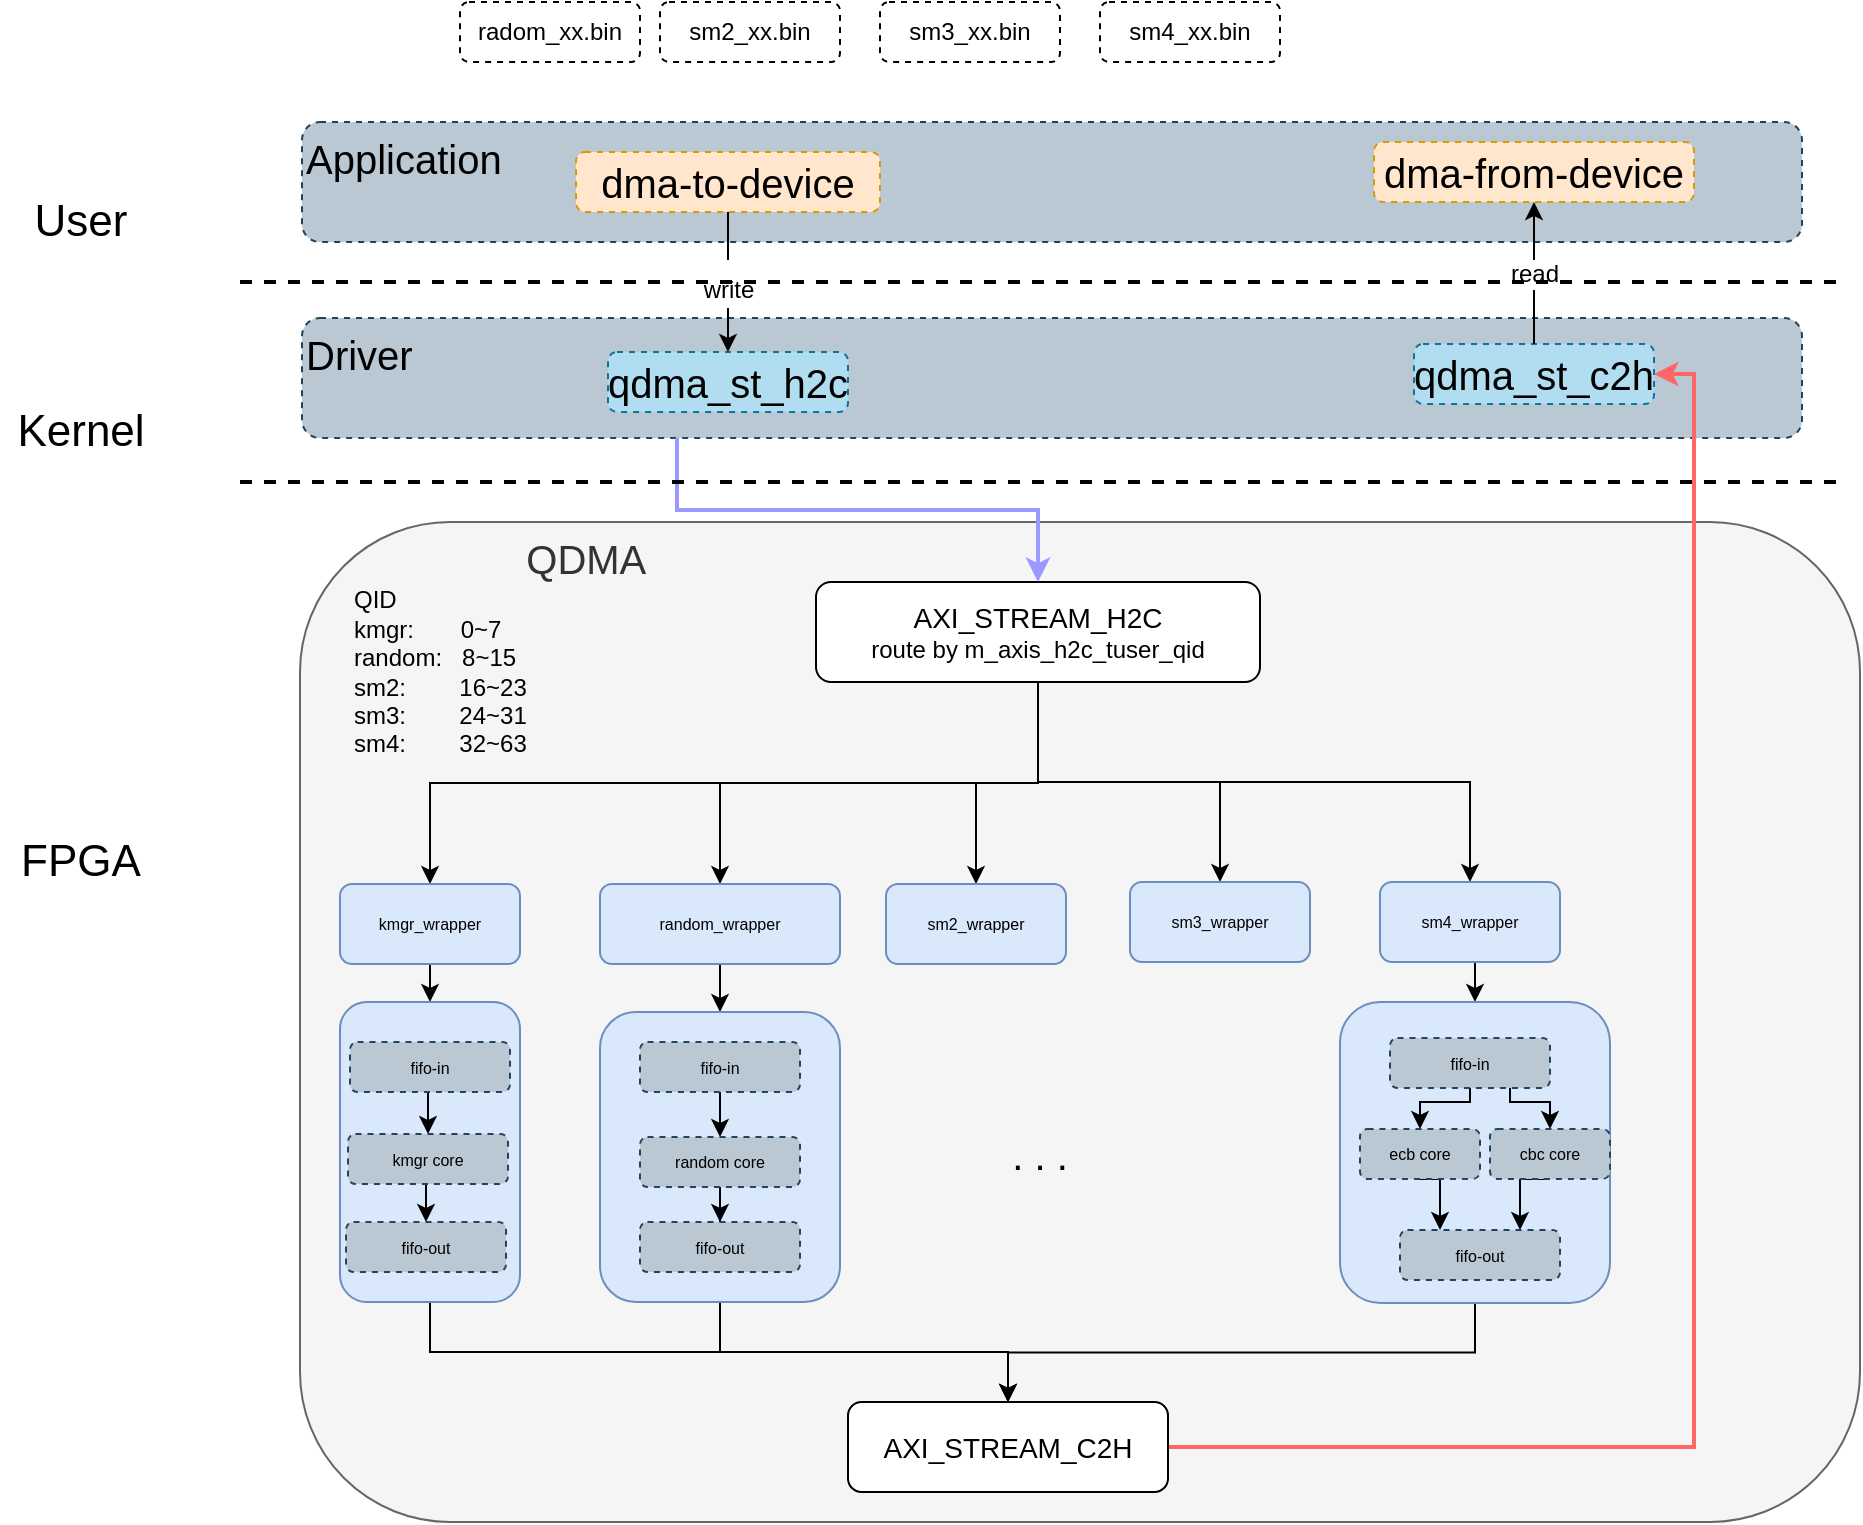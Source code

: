 <mxfile version="20.0.4" type="github"><diagram id="TZNWSdN55FyuS0uB6NYi" name="Page-1"><mxGraphModel dx="2249" dy="762" grid="1" gridSize="10" guides="1" tooltips="1" connect="1" arrows="1" fold="1" page="1" pageScale="1" pageWidth="827" pageHeight="1169" math="0" shadow="0"><root><mxCell id="0"/><mxCell id="1" parent="0"/><mxCell id="2o_kuE2ejJ810MJlhUW1-94" value="Driver" style="rounded=1;whiteSpace=wrap;html=1;dashed=1;labelBackgroundColor=none;fontSize=20;fillColor=#bac8d3;strokeColor=#23445d;align=left;verticalAlign=top;" parent="1" vertex="1"><mxGeometry x="31" y="238" width="750" height="60" as="geometry"/></mxCell><mxCell id="2o_kuE2ejJ810MJlhUW1-4" value="&lt;font style=&quot;font-size: 20px;&quot;&gt;&amp;nbsp; &amp;nbsp; &amp;nbsp; &amp;nbsp; &amp;nbsp; &amp;nbsp; &amp;nbsp; &amp;nbsp; &amp;nbsp; &amp;nbsp; QDMA&lt;/font&gt;" style="rounded=1;whiteSpace=wrap;html=1;verticalAlign=top;align=left;fillColor=#f5f5f5;fontColor=#333333;strokeColor=#666666;" parent="1" vertex="1"><mxGeometry x="30" y="340" width="780" height="500" as="geometry"/></mxCell><mxCell id="2o_kuE2ejJ810MJlhUW1-41" style="edgeStyle=orthogonalEdgeStyle;rounded=0;orthogonalLoop=1;jettySize=auto;html=1;exitX=0.5;exitY=1;exitDx=0;exitDy=0;fontSize=8;fontColor=none;" parent="1" source="2o_kuE2ejJ810MJlhUW1-7" target="2o_kuE2ejJ810MJlhUW1-38" edge="1"><mxGeometry relative="1" as="geometry"/></mxCell><mxCell id="2o_kuE2ejJ810MJlhUW1-42" style="edgeStyle=orthogonalEdgeStyle;rounded=0;orthogonalLoop=1;jettySize=auto;html=1;exitX=0.5;exitY=1;exitDx=0;exitDy=0;entryX=0.5;entryY=0;entryDx=0;entryDy=0;fontSize=8;fontColor=none;" parent="1" source="2o_kuE2ejJ810MJlhUW1-7" target="2o_kuE2ejJ810MJlhUW1-13" edge="1"><mxGeometry relative="1" as="geometry"/></mxCell><mxCell id="2o_kuE2ejJ810MJlhUW1-43" style="edgeStyle=orthogonalEdgeStyle;rounded=0;orthogonalLoop=1;jettySize=auto;html=1;exitX=0.5;exitY=1;exitDx=0;exitDy=0;fontSize=8;fontColor=none;" parent="1" source="2o_kuE2ejJ810MJlhUW1-7" target="2o_kuE2ejJ810MJlhUW1-14" edge="1"><mxGeometry relative="1" as="geometry"/></mxCell><mxCell id="2o_kuE2ejJ810MJlhUW1-44" style="edgeStyle=orthogonalEdgeStyle;rounded=0;orthogonalLoop=1;jettySize=auto;html=1;exitX=0.5;exitY=1;exitDx=0;exitDy=0;fontSize=8;fontColor=none;" parent="1" source="2o_kuE2ejJ810MJlhUW1-7" target="2o_kuE2ejJ810MJlhUW1-15" edge="1"><mxGeometry relative="1" as="geometry"/></mxCell><mxCell id="2o_kuE2ejJ810MJlhUW1-45" style="edgeStyle=orthogonalEdgeStyle;rounded=0;orthogonalLoop=1;jettySize=auto;html=1;exitX=0.5;exitY=1;exitDx=0;exitDy=0;entryX=0.5;entryY=0;entryDx=0;entryDy=0;fontSize=8;fontColor=none;" parent="1" source="2o_kuE2ejJ810MJlhUW1-7" target="2o_kuE2ejJ810MJlhUW1-16" edge="1"><mxGeometry relative="1" as="geometry"/></mxCell><mxCell id="2o_kuE2ejJ810MJlhUW1-7" value="&lt;font style=&quot;font-size: 14px;&quot;&gt;AXI_STREAM_H2C&lt;/font&gt;&lt;br&gt;route by m_axis_h2c_tuser_qid" style="rounded=1;whiteSpace=wrap;html=1;" parent="1" vertex="1"><mxGeometry x="288" y="370" width="222" height="50" as="geometry"/></mxCell><mxCell id="2o_kuE2ejJ810MJlhUW1-67" style="edgeStyle=orthogonalEdgeStyle;rounded=0;orthogonalLoop=1;jettySize=auto;html=1;exitX=0.5;exitY=1;exitDx=0;exitDy=0;entryX=0.5;entryY=0;entryDx=0;entryDy=0;fontSize=20;fontColor=none;" parent="1" source="2o_kuE2ejJ810MJlhUW1-13" target="2o_kuE2ejJ810MJlhUW1-52" edge="1"><mxGeometry relative="1" as="geometry"/></mxCell><mxCell id="2o_kuE2ejJ810MJlhUW1-13" value="random_wrapper" style="rounded=1;whiteSpace=wrap;html=1;fontSize=8;fillColor=#dae8fc;strokeColor=#6c8ebf;" parent="1" vertex="1"><mxGeometry x="180" y="521" width="120" height="40" as="geometry"/></mxCell><mxCell id="2o_kuE2ejJ810MJlhUW1-14" value="sm2_wrapper" style="rounded=1;whiteSpace=wrap;html=1;fontSize=8;fillColor=#dae8fc;strokeColor=#6c8ebf;" parent="1" vertex="1"><mxGeometry x="323" y="521" width="90" height="40" as="geometry"/></mxCell><mxCell id="2o_kuE2ejJ810MJlhUW1-15" value="sm3_wrapper" style="rounded=1;whiteSpace=wrap;html=1;fontSize=8;fillColor=#dae8fc;strokeColor=#6c8ebf;" parent="1" vertex="1"><mxGeometry x="445" y="520" width="90" height="40" as="geometry"/></mxCell><mxCell id="2o_kuE2ejJ810MJlhUW1-68" style="edgeStyle=orthogonalEdgeStyle;rounded=0;orthogonalLoop=1;jettySize=auto;html=1;exitX=0.5;exitY=1;exitDx=0;exitDy=0;entryX=0.5;entryY=0;entryDx=0;entryDy=0;fontSize=20;fontColor=none;" parent="1" source="2o_kuE2ejJ810MJlhUW1-16" target="2o_kuE2ejJ810MJlhUW1-60" edge="1"><mxGeometry relative="1" as="geometry"/></mxCell><mxCell id="2o_kuE2ejJ810MJlhUW1-16" value="sm4_wrapper" style="rounded=1;whiteSpace=wrap;html=1;fontSize=8;fillColor=#dae8fc;strokeColor=#6c8ebf;" parent="1" vertex="1"><mxGeometry x="570" y="520" width="90" height="40" as="geometry"/></mxCell><mxCell id="2o_kuE2ejJ810MJlhUW1-65" style="edgeStyle=orthogonalEdgeStyle;rounded=0;orthogonalLoop=1;jettySize=auto;html=1;exitX=0.5;exitY=1;exitDx=0;exitDy=0;entryX=0.5;entryY=0;entryDx=0;entryDy=0;fontSize=20;fontColor=none;" parent="1" source="2o_kuE2ejJ810MJlhUW1-38" target="2o_kuE2ejJ810MJlhUW1-48" edge="1"><mxGeometry relative="1" as="geometry"/></mxCell><mxCell id="2o_kuE2ejJ810MJlhUW1-38" value="kmgr_wrapper" style="rounded=1;whiteSpace=wrap;html=1;fontSize=8;fillColor=#dae8fc;strokeColor=#6c8ebf;" parent="1" vertex="1"><mxGeometry x="50" y="521" width="90" height="40" as="geometry"/></mxCell><mxCell id="2o_kuE2ejJ810MJlhUW1-46" value="QID&lt;br style=&quot;font-size: 12px;&quot;&gt;kmgr:&amp;nbsp; &amp;nbsp; &amp;nbsp; &amp;nbsp;0~7&lt;br style=&quot;font-size: 12px;&quot;&gt;random:&amp;nbsp; &amp;nbsp;8~15&lt;br style=&quot;font-size: 12px;&quot;&gt;sm2:&amp;nbsp; &amp;nbsp; &amp;nbsp; &amp;nbsp; 16~23&lt;br style=&quot;font-size: 12px;&quot;&gt;sm3:&amp;nbsp; &amp;nbsp; &amp;nbsp; &amp;nbsp; 24~31&lt;br style=&quot;font-size: 12px;&quot;&gt;sm4:&amp;nbsp; &amp;nbsp; &amp;nbsp; &amp;nbsp; 32~63" style="text;html=1;align=left;verticalAlign=middle;resizable=0;points=[];autosize=1;strokeColor=none;fillColor=none;fontSize=12;fontColor=none;" parent="1" vertex="1"><mxGeometry x="55" y="370" width="100" height="90" as="geometry"/></mxCell><mxCell id="2o_kuE2ejJ810MJlhUW1-70" style="edgeStyle=orthogonalEdgeStyle;rounded=0;orthogonalLoop=1;jettySize=auto;html=1;exitX=0.5;exitY=1;exitDx=0;exitDy=0;fontSize=20;fontColor=none;" parent="1" source="2o_kuE2ejJ810MJlhUW1-48" target="2o_kuE2ejJ810MJlhUW1-69" edge="1"><mxGeometry relative="1" as="geometry"/></mxCell><mxCell id="2o_kuE2ejJ810MJlhUW1-48" value="" style="rounded=1;whiteSpace=wrap;html=1;fontSize=8;fillColor=#dae8fc;strokeColor=#6c8ebf;" parent="1" vertex="1"><mxGeometry x="50" y="580" width="90" height="150" as="geometry"/></mxCell><mxCell id="2o_kuE2ejJ810MJlhUW1-80" style="edgeStyle=orthogonalEdgeStyle;rounded=0;orthogonalLoop=1;jettySize=auto;html=1;exitX=0.5;exitY=1;exitDx=0;exitDy=0;entryX=0.5;entryY=0;entryDx=0;entryDy=0;fontSize=14;fontColor=none;" parent="1" source="2o_kuE2ejJ810MJlhUW1-49" target="2o_kuE2ejJ810MJlhUW1-50" edge="1"><mxGeometry relative="1" as="geometry"/></mxCell><mxCell id="2o_kuE2ejJ810MJlhUW1-49" value="fifo-in" style="rounded=1;whiteSpace=wrap;html=1;dashed=1;labelBackgroundColor=none;fontSize=8;fillColor=#bac8d3;strokeColor=#23445d;" parent="1" vertex="1"><mxGeometry x="55" y="600" width="80" height="25" as="geometry"/></mxCell><mxCell id="2o_kuE2ejJ810MJlhUW1-81" style="edgeStyle=orthogonalEdgeStyle;rounded=0;orthogonalLoop=1;jettySize=auto;html=1;exitX=0.5;exitY=1;exitDx=0;exitDy=0;entryX=0.5;entryY=0;entryDx=0;entryDy=0;fontSize=14;fontColor=none;" parent="1" source="2o_kuE2ejJ810MJlhUW1-50" target="2o_kuE2ejJ810MJlhUW1-51" edge="1"><mxGeometry relative="1" as="geometry"/></mxCell><mxCell id="2o_kuE2ejJ810MJlhUW1-50" value="kmgr core" style="rounded=1;whiteSpace=wrap;html=1;dashed=1;labelBackgroundColor=none;fontSize=8;fillColor=#bac8d3;strokeColor=#23445d;" parent="1" vertex="1"><mxGeometry x="54" y="646" width="80" height="25" as="geometry"/></mxCell><mxCell id="2o_kuE2ejJ810MJlhUW1-51" value="fifo-out" style="rounded=1;whiteSpace=wrap;html=1;dashed=1;labelBackgroundColor=none;fontSize=8;fillColor=#bac8d3;strokeColor=#23445d;" parent="1" vertex="1"><mxGeometry x="53" y="690" width="80" height="25" as="geometry"/></mxCell><mxCell id="2o_kuE2ejJ810MJlhUW1-72" style="edgeStyle=orthogonalEdgeStyle;rounded=0;orthogonalLoop=1;jettySize=auto;html=1;exitX=0.5;exitY=1;exitDx=0;exitDy=0;entryX=0.5;entryY=0;entryDx=0;entryDy=0;fontSize=20;fontColor=none;" parent="1" source="2o_kuE2ejJ810MJlhUW1-52" target="2o_kuE2ejJ810MJlhUW1-69" edge="1"><mxGeometry relative="1" as="geometry"/></mxCell><mxCell id="2o_kuE2ejJ810MJlhUW1-52" value="" style="rounded=1;whiteSpace=wrap;html=1;fontSize=8;fillColor=#dae8fc;strokeColor=#6c8ebf;" parent="1" vertex="1"><mxGeometry x="180" y="585" width="120" height="145" as="geometry"/></mxCell><mxCell id="2o_kuE2ejJ810MJlhUW1-82" style="edgeStyle=orthogonalEdgeStyle;rounded=0;orthogonalLoop=1;jettySize=auto;html=1;exitX=0.5;exitY=1;exitDx=0;exitDy=0;entryX=0.5;entryY=0;entryDx=0;entryDy=0;fontSize=14;fontColor=none;" parent="1" source="2o_kuE2ejJ810MJlhUW1-53" target="2o_kuE2ejJ810MJlhUW1-54" edge="1"><mxGeometry relative="1" as="geometry"/></mxCell><mxCell id="2o_kuE2ejJ810MJlhUW1-53" value="fifo-in" style="rounded=1;whiteSpace=wrap;html=1;dashed=1;labelBackgroundColor=none;fontSize=8;fillColor=#bac8d3;strokeColor=#23445d;" parent="1" vertex="1"><mxGeometry x="200" y="600" width="80" height="25" as="geometry"/></mxCell><mxCell id="2o_kuE2ejJ810MJlhUW1-83" value="" style="edgeStyle=orthogonalEdgeStyle;rounded=0;orthogonalLoop=1;jettySize=auto;html=1;fontSize=14;fontColor=none;" parent="1" source="2o_kuE2ejJ810MJlhUW1-54" target="2o_kuE2ejJ810MJlhUW1-55" edge="1"><mxGeometry relative="1" as="geometry"/></mxCell><mxCell id="2o_kuE2ejJ810MJlhUW1-54" value="random core" style="rounded=1;whiteSpace=wrap;html=1;dashed=1;labelBackgroundColor=none;fontSize=8;fillColor=#bac8d3;strokeColor=#23445d;" parent="1" vertex="1"><mxGeometry x="200" y="647.5" width="80" height="25" as="geometry"/></mxCell><mxCell id="2o_kuE2ejJ810MJlhUW1-55" value="fifo-out" style="rounded=1;whiteSpace=wrap;html=1;dashed=1;labelBackgroundColor=none;fontSize=8;fillColor=#bac8d3;strokeColor=#23445d;" parent="1" vertex="1"><mxGeometry x="200" y="690" width="80" height="25" as="geometry"/></mxCell><mxCell id="2o_kuE2ejJ810MJlhUW1-58" value=". . ." style="text;html=1;strokeColor=none;fillColor=none;align=center;verticalAlign=middle;whiteSpace=wrap;rounded=0;dashed=1;labelBackgroundColor=none;fontSize=20;fontColor=none;" parent="1" vertex="1"><mxGeometry x="370" y="641" width="60" height="30" as="geometry"/></mxCell><mxCell id="2o_kuE2ejJ810MJlhUW1-74" style="edgeStyle=orthogonalEdgeStyle;rounded=0;orthogonalLoop=1;jettySize=auto;html=1;exitX=0.5;exitY=1;exitDx=0;exitDy=0;entryX=0.5;entryY=0;entryDx=0;entryDy=0;fontSize=20;fontColor=none;" parent="1" source="2o_kuE2ejJ810MJlhUW1-60" target="2o_kuE2ejJ810MJlhUW1-69" edge="1"><mxGeometry relative="1" as="geometry"/></mxCell><mxCell id="2o_kuE2ejJ810MJlhUW1-60" value="" style="rounded=1;whiteSpace=wrap;html=1;fontSize=8;fillColor=#dae8fc;strokeColor=#6c8ebf;" parent="1" vertex="1"><mxGeometry x="550" y="580" width="135" height="150.5" as="geometry"/></mxCell><mxCell id="2o_kuE2ejJ810MJlhUW1-84" style="edgeStyle=orthogonalEdgeStyle;rounded=0;orthogonalLoop=1;jettySize=auto;html=1;exitX=0.5;exitY=1;exitDx=0;exitDy=0;entryX=0.5;entryY=0;entryDx=0;entryDy=0;fontSize=14;fontColor=none;" parent="1" source="2o_kuE2ejJ810MJlhUW1-61" target="2o_kuE2ejJ810MJlhUW1-62" edge="1"><mxGeometry relative="1" as="geometry"><Array as="points"><mxPoint x="615" y="630"/><mxPoint x="590" y="630"/></Array></mxGeometry></mxCell><mxCell id="2o_kuE2ejJ810MJlhUW1-86" style="edgeStyle=orthogonalEdgeStyle;rounded=0;orthogonalLoop=1;jettySize=auto;html=1;exitX=0.75;exitY=1;exitDx=0;exitDy=0;entryX=0.5;entryY=0;entryDx=0;entryDy=0;fontSize=14;fontColor=none;" parent="1" source="2o_kuE2ejJ810MJlhUW1-61" target="2o_kuE2ejJ810MJlhUW1-63" edge="1"><mxGeometry relative="1" as="geometry"><Array as="points"><mxPoint x="635" y="630"/><mxPoint x="655" y="630"/></Array></mxGeometry></mxCell><mxCell id="2o_kuE2ejJ810MJlhUW1-61" value="fifo-in" style="rounded=1;whiteSpace=wrap;html=1;dashed=1;labelBackgroundColor=none;fontSize=8;fillColor=#bac8d3;strokeColor=#23445d;" parent="1" vertex="1"><mxGeometry x="575" y="598" width="80" height="25" as="geometry"/></mxCell><mxCell id="2o_kuE2ejJ810MJlhUW1-87" style="edgeStyle=orthogonalEdgeStyle;rounded=0;orthogonalLoop=1;jettySize=auto;html=1;exitX=0.5;exitY=1;exitDx=0;exitDy=0;entryX=0.25;entryY=0;entryDx=0;entryDy=0;fontSize=14;fontColor=none;" parent="1" source="2o_kuE2ejJ810MJlhUW1-62" target="2o_kuE2ejJ810MJlhUW1-64" edge="1"><mxGeometry relative="1" as="geometry"><Array as="points"><mxPoint x="600" y="669"/></Array></mxGeometry></mxCell><mxCell id="2o_kuE2ejJ810MJlhUW1-62" value="ecb core" style="rounded=1;whiteSpace=wrap;html=1;dashed=1;labelBackgroundColor=none;fontSize=8;fillColor=#bac8d3;strokeColor=#23445d;" parent="1" vertex="1"><mxGeometry x="560" y="643.5" width="60" height="25" as="geometry"/></mxCell><mxCell id="2o_kuE2ejJ810MJlhUW1-88" style="edgeStyle=orthogonalEdgeStyle;rounded=0;orthogonalLoop=1;jettySize=auto;html=1;exitX=0.5;exitY=1;exitDx=0;exitDy=0;entryX=0.75;entryY=0;entryDx=0;entryDy=0;fontSize=14;fontColor=none;" parent="1" source="2o_kuE2ejJ810MJlhUW1-63" target="2o_kuE2ejJ810MJlhUW1-64" edge="1"><mxGeometry relative="1" as="geometry"/></mxCell><mxCell id="2o_kuE2ejJ810MJlhUW1-63" value="cbc core" style="rounded=1;whiteSpace=wrap;html=1;dashed=1;labelBackgroundColor=none;fontSize=8;fillColor=#bac8d3;strokeColor=#23445d;" parent="1" vertex="1"><mxGeometry x="625" y="643.5" width="60" height="25" as="geometry"/></mxCell><mxCell id="2o_kuE2ejJ810MJlhUW1-64" value="fifo-out" style="rounded=1;whiteSpace=wrap;html=1;dashed=1;labelBackgroundColor=none;fontSize=8;fillColor=#bac8d3;strokeColor=#23445d;" parent="1" vertex="1"><mxGeometry x="580" y="694" width="80" height="25" as="geometry"/></mxCell><mxCell id="2o_kuE2ejJ810MJlhUW1-99" style="edgeStyle=orthogonalEdgeStyle;rounded=0;orthogonalLoop=1;jettySize=auto;html=1;exitX=1;exitY=0.5;exitDx=0;exitDy=0;entryX=1;entryY=0.5;entryDx=0;entryDy=0;fontSize=20;fontColor=none;strokeColor=#FF6666;strokeWidth=2;" parent="1" source="2o_kuE2ejJ810MJlhUW1-69" target="2o_kuE2ejJ810MJlhUW1-93" edge="1"><mxGeometry relative="1" as="geometry"/></mxCell><mxCell id="2o_kuE2ejJ810MJlhUW1-69" value="AXI_STREAM_C2H" style="rounded=1;whiteSpace=wrap;html=1;fontSize=14;" parent="1" vertex="1"><mxGeometry x="304" y="780" width="160" height="45" as="geometry"/></mxCell><mxCell id="2o_kuE2ejJ810MJlhUW1-92" value="qdma_st_h2c" style="rounded=1;whiteSpace=wrap;html=1;dashed=1;labelBackgroundColor=none;fontSize=20;fillColor=#b1ddf0;strokeColor=#10739e;" parent="1" vertex="1"><mxGeometry x="184" y="255" width="120" height="30" as="geometry"/></mxCell><mxCell id="2o_kuE2ejJ810MJlhUW1-93" value="qdma_st_c2h" style="rounded=1;whiteSpace=wrap;html=1;dashed=1;labelBackgroundColor=none;fontSize=20;fillColor=#b1ddf0;strokeColor=#10739e;" parent="1" vertex="1"><mxGeometry x="587" y="251" width="120" height="30" as="geometry"/></mxCell><mxCell id="2o_kuE2ejJ810MJlhUW1-96" style="edgeStyle=orthogonalEdgeStyle;rounded=0;orthogonalLoop=1;jettySize=auto;html=1;exitX=0.25;exitY=1;exitDx=0;exitDy=0;fontSize=20;fontColor=none;strokeColor=#9999FF;strokeWidth=2;" parent="1" source="2o_kuE2ejJ810MJlhUW1-94" target="2o_kuE2ejJ810MJlhUW1-7" edge="1"><mxGeometry relative="1" as="geometry"/></mxCell><mxCell id="2o_kuE2ejJ810MJlhUW1-100" value="Application" style="rounded=1;whiteSpace=wrap;html=1;dashed=1;labelBackgroundColor=none;fontSize=20;fillColor=#bac8d3;strokeColor=#23445d;align=left;verticalAlign=top;" parent="1" vertex="1"><mxGeometry x="31" y="140" width="750" height="60" as="geometry"/></mxCell><mxCell id="2o_kuE2ejJ810MJlhUW1-103" value="&lt;font style=&quot;font-size: 12px;&quot;&gt;write&lt;/font&gt;" style="edgeStyle=orthogonalEdgeStyle;rounded=0;orthogonalLoop=1;jettySize=auto;html=1;exitX=0.5;exitY=1;exitDx=0;exitDy=0;entryX=0.5;entryY=0;entryDx=0;entryDy=0;fontSize=20;fontColor=none;strokeColor=#000000;" parent="1" source="2o_kuE2ejJ810MJlhUW1-101" target="2o_kuE2ejJ810MJlhUW1-92" edge="1"><mxGeometry relative="1" as="geometry"/></mxCell><mxCell id="2o_kuE2ejJ810MJlhUW1-101" value="dma-to-device" style="rounded=1;whiteSpace=wrap;html=1;dashed=1;labelBackgroundColor=none;fontSize=20;fillColor=#ffe6cc;strokeColor=#d79b00;" parent="1" vertex="1"><mxGeometry x="168" y="155" width="152" height="30" as="geometry"/></mxCell><mxCell id="2o_kuE2ejJ810MJlhUW1-102" value="dma-from-device" style="rounded=1;whiteSpace=wrap;html=1;dashed=1;labelBackgroundColor=none;fontSize=20;fillColor=#ffe6cc;strokeColor=#d79b00;" parent="1" vertex="1"><mxGeometry x="567" y="150" width="160" height="30" as="geometry"/></mxCell><mxCell id="2o_kuE2ejJ810MJlhUW1-108" value="read" style="edgeStyle=orthogonalEdgeStyle;rounded=0;orthogonalLoop=1;jettySize=auto;html=1;exitX=0.5;exitY=0;exitDx=0;exitDy=0;entryX=0.5;entryY=1;entryDx=0;entryDy=0;fontSize=12;fontColor=none;strokeColor=#000000;" parent="1" source="2o_kuE2ejJ810MJlhUW1-93" target="2o_kuE2ejJ810MJlhUW1-102" edge="1"><mxGeometry relative="1" as="geometry"/></mxCell><mxCell id="2o_kuE2ejJ810MJlhUW1-109" value="radom_xx.bin" style="rounded=1;whiteSpace=wrap;html=1;dashed=1;labelBackgroundColor=none;fontSize=12;fontColor=none;" parent="1" vertex="1"><mxGeometry x="110" y="80" width="90" height="30" as="geometry"/></mxCell><mxCell id="2o_kuE2ejJ810MJlhUW1-110" value="sm2_xx.bin" style="rounded=1;whiteSpace=wrap;html=1;dashed=1;labelBackgroundColor=none;fontSize=12;fontColor=none;" parent="1" vertex="1"><mxGeometry x="210" y="80" width="90" height="30" as="geometry"/></mxCell><mxCell id="2o_kuE2ejJ810MJlhUW1-111" value="sm3_xx.bin" style="rounded=1;whiteSpace=wrap;html=1;dashed=1;labelBackgroundColor=none;fontSize=12;fontColor=none;" parent="1" vertex="1"><mxGeometry x="320" y="80" width="90" height="30" as="geometry"/></mxCell><mxCell id="2o_kuE2ejJ810MJlhUW1-112" value="sm4_xx.bin" style="rounded=1;whiteSpace=wrap;html=1;dashed=1;labelBackgroundColor=none;fontSize=12;fontColor=none;" parent="1" vertex="1"><mxGeometry x="430" y="80" width="90" height="30" as="geometry"/></mxCell><mxCell id="2o_kuE2ejJ810MJlhUW1-114" value="" style="endArrow=none;dashed=1;html=1;rounded=0;fontSize=12;fontColor=none;strokeColor=#000000;strokeWidth=2;" parent="1" edge="1"><mxGeometry width="50" height="50" relative="1" as="geometry"><mxPoint y="220" as="sourcePoint"/><mxPoint x="800" y="220" as="targetPoint"/></mxGeometry></mxCell><mxCell id="2o_kuE2ejJ810MJlhUW1-115" value="" style="endArrow=none;dashed=1;html=1;rounded=0;fontSize=12;fontColor=none;strokeColor=#000000;strokeWidth=2;" parent="1" edge="1"><mxGeometry width="50" height="50" relative="1" as="geometry"><mxPoint y="320" as="sourcePoint"/><mxPoint x="800" y="320" as="targetPoint"/></mxGeometry></mxCell><mxCell id="2o_kuE2ejJ810MJlhUW1-116" value="&lt;font style=&quot;font-size: 22px;&quot;&gt;User&lt;/font&gt;" style="text;html=1;align=center;verticalAlign=middle;resizable=0;points=[];autosize=1;strokeColor=none;fillColor=none;fontSize=12;fontColor=none;" parent="1" vertex="1"><mxGeometry x="-110" y="180" width="60" height="20" as="geometry"/></mxCell><mxCell id="2o_kuE2ejJ810MJlhUW1-117" value="Kernel" style="text;html=1;align=center;verticalAlign=middle;resizable=0;points=[];autosize=1;strokeColor=none;fillColor=none;fontSize=22;fontColor=none;" parent="1" vertex="1"><mxGeometry x="-120" y="280" width="80" height="30" as="geometry"/></mxCell><mxCell id="2o_kuE2ejJ810MJlhUW1-118" value="FPGA" style="text;html=1;align=center;verticalAlign=middle;resizable=0;points=[];autosize=1;strokeColor=none;fillColor=none;fontSize=22;fontColor=none;" parent="1" vertex="1"><mxGeometry x="-120" y="495" width="80" height="30" as="geometry"/></mxCell></root></mxGraphModel></diagram></mxfile>